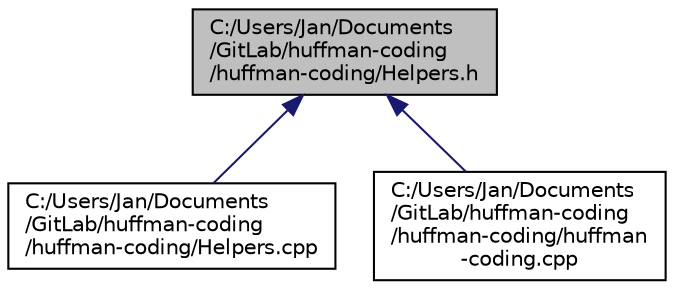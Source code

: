 digraph "C:/Users/Jan/Documents/GitLab/huffman-coding/huffman-coding/Helpers.h"
{
 // LATEX_PDF_SIZE
  edge [fontname="Helvetica",fontsize="10",labelfontname="Helvetica",labelfontsize="10"];
  node [fontname="Helvetica",fontsize="10",shape=record];
  Node1 [label="C:/Users/Jan/Documents\l/GitLab/huffman-coding\l/huffman-coding/Helpers.h",height=0.2,width=0.4,color="black", fillcolor="grey75", style="filled", fontcolor="black",tooltip=" "];
  Node1 -> Node2 [dir="back",color="midnightblue",fontsize="10",style="solid",fontname="Helvetica"];
  Node2 [label="C:/Users/Jan/Documents\l/GitLab/huffman-coding\l/huffman-coding/Helpers.cpp",height=0.2,width=0.4,color="black", fillcolor="white", style="filled",URL="$_helpers_8cpp.html",tooltip=" "];
  Node1 -> Node3 [dir="back",color="midnightblue",fontsize="10",style="solid",fontname="Helvetica"];
  Node3 [label="C:/Users/Jan/Documents\l/GitLab/huffman-coding\l/huffman-coding/huffman\l-coding.cpp",height=0.2,width=0.4,color="black", fillcolor="white", style="filled",URL="$huffman-coding_8cpp.html",tooltip=" "];
}
